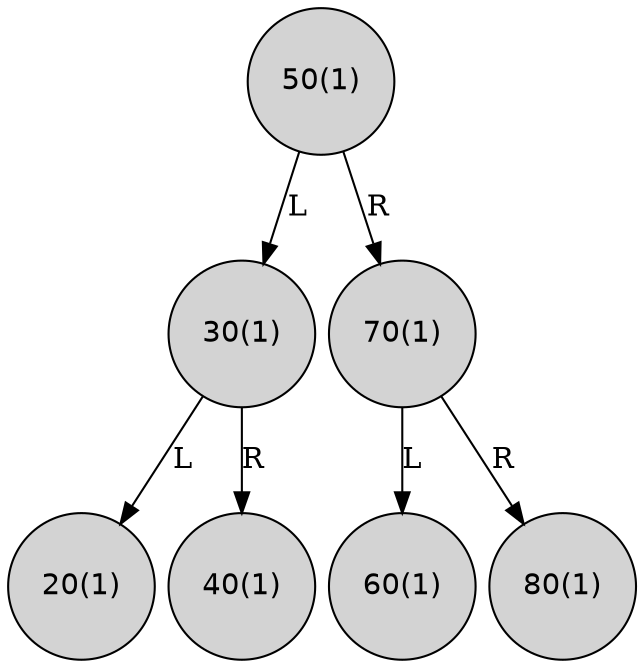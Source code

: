 digraph g {
node [shape=circle, style=filled, fontname="Helvetica"];
"0x627fb934ead0"[label="50(1)"];
"0x627fb934ead0"->"0x627fb934eaf0"[label="L", color=black]
"0x627fb934eaf0"[label="30(1)"];
"0x627fb934eaf0"->"0x627fb934eb10"[label="L", color=black]
"0x627fb934eb10"[label="20(1)"];
"0x627fb934eaf0"->"0x627fb934eb30"[label="R", color=black]
"0x627fb934eb30"[label="40(1)"];
"0x627fb934ead0"->"0x627fb934eb50"[label="R", color=black]
"0x627fb934eb50"[label="70(1)"];
"0x627fb934eb50"->"0x627fb934eb70"[label="L", color=black]
"0x627fb934eb70"[label="60(1)"];
"0x627fb934eb50"->"0x627fb934eb90"[label="R", color=black]
"0x627fb934eb90"[label="80(1)"];
rankdir=TB;
nodesep = 0.1
}
